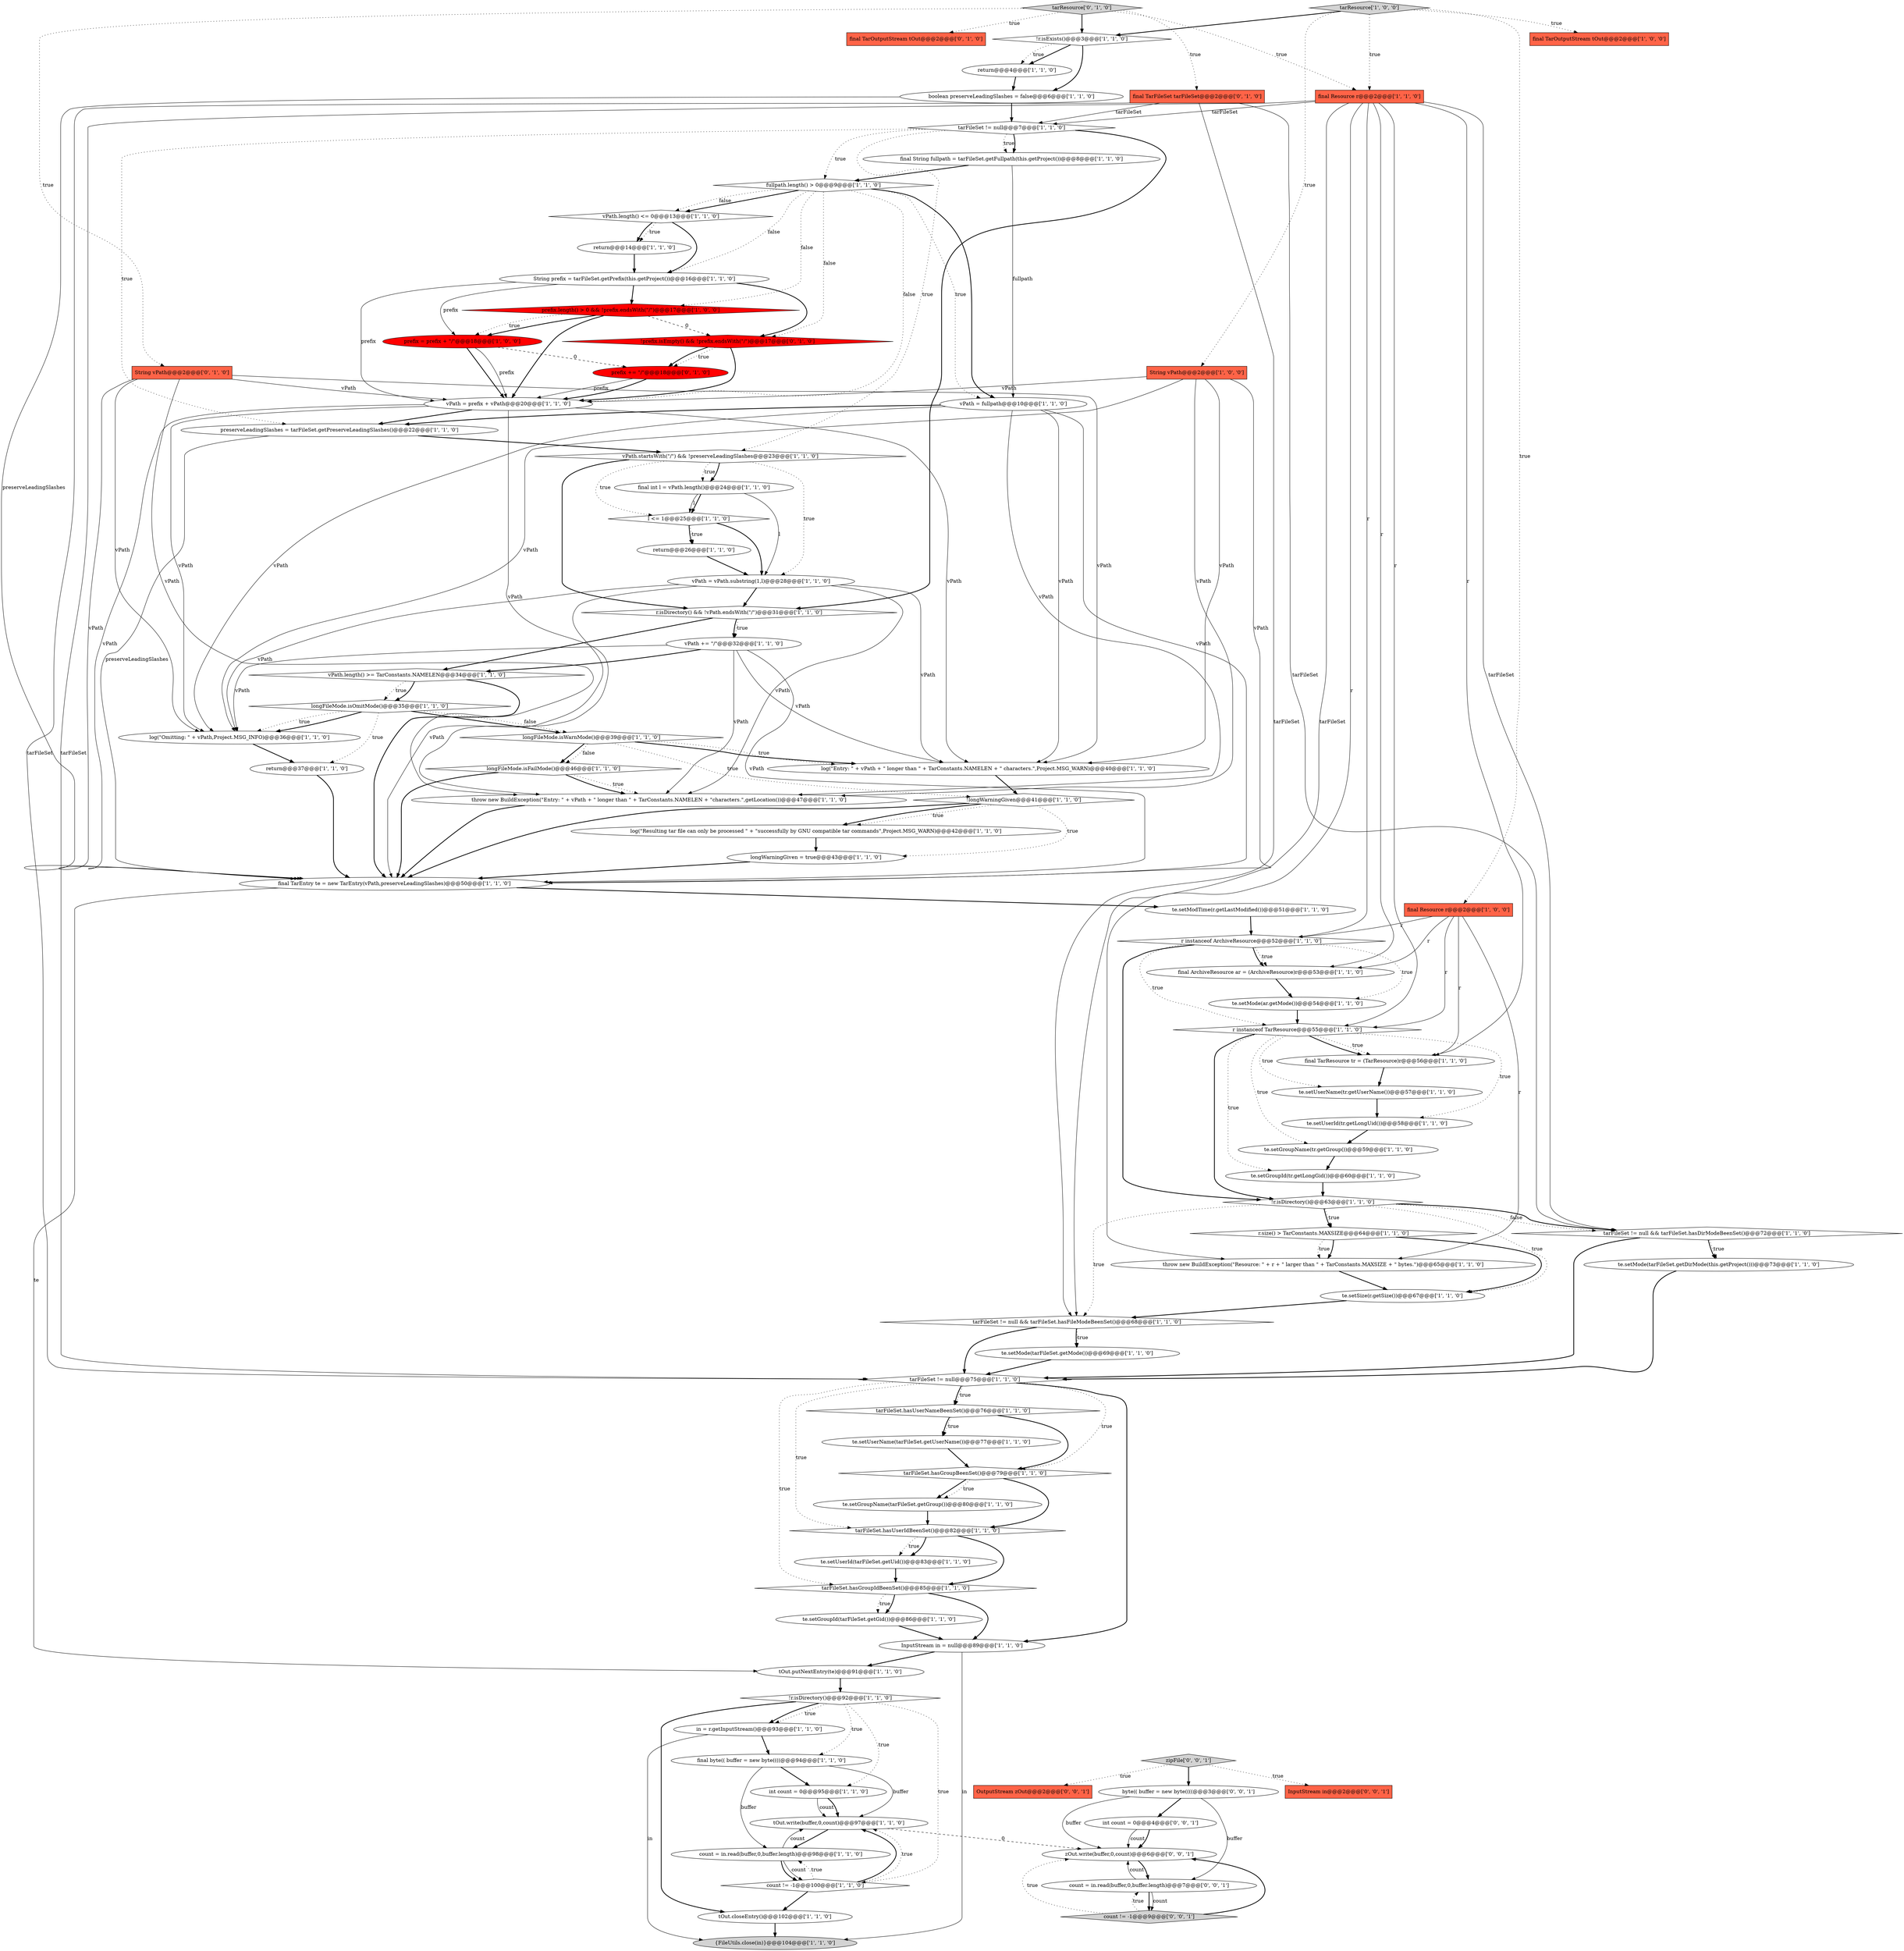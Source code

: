 digraph {
24 [style = filled, label = "te.setGroupId(tarFileSet.getGid())@@@86@@@['1', '1', '0']", fillcolor = white, shape = ellipse image = "AAA0AAABBB1BBB"];
13 [style = filled, label = "te.setMode(ar.getMode())@@@54@@@['1', '1', '0']", fillcolor = white, shape = ellipse image = "AAA0AAABBB1BBB"];
16 [style = filled, label = "te.setGroupName(tarFileSet.getGroup())@@@80@@@['1', '1', '0']", fillcolor = white, shape = ellipse image = "AAA0AAABBB1BBB"];
3 [style = filled, label = "longFileMode.isFailMode()@@@46@@@['1', '1', '0']", fillcolor = white, shape = diamond image = "AAA0AAABBB1BBB"];
11 [style = filled, label = "final ArchiveResource ar = (ArchiveResource)r@@@53@@@['1', '1', '0']", fillcolor = white, shape = ellipse image = "AAA0AAABBB1BBB"];
17 [style = filled, label = "r instanceof ArchiveResource@@@52@@@['1', '1', '0']", fillcolor = white, shape = diamond image = "AAA0AAABBB1BBB"];
88 [style = filled, label = "InputStream in@@@2@@@['0', '0', '1']", fillcolor = tomato, shape = box image = "AAA0AAABBB3BBB"];
26 [style = filled, label = "final String fullpath = tarFileSet.getFullpath(this.getProject())@@@8@@@['1', '1', '0']", fillcolor = white, shape = ellipse image = "AAA0AAABBB1BBB"];
30 [style = filled, label = "te.setSize(r.getSize())@@@67@@@['1', '1', '0']", fillcolor = white, shape = ellipse image = "AAA0AAABBB1BBB"];
71 [style = filled, label = "te.setUserId(tr.getLongUid())@@@58@@@['1', '1', '0']", fillcolor = white, shape = ellipse image = "AAA0AAABBB1BBB"];
78 [style = filled, label = "final TarFileSet tarFileSet@@@2@@@['0', '1', '0']", fillcolor = tomato, shape = box image = "AAA0AAABBB2BBB"];
9 [style = filled, label = "preserveLeadingSlashes = tarFileSet.getPreserveLeadingSlashes()@@@22@@@['1', '1', '0']", fillcolor = white, shape = ellipse image = "AAA0AAABBB1BBB"];
22 [style = filled, label = "tarFileSet.hasUserNameBeenSet()@@@76@@@['1', '1', '0']", fillcolor = white, shape = diamond image = "AAA0AAABBB1BBB"];
47 [style = filled, label = "tarFileSet != null && tarFileSet.hasFileModeBeenSet()@@@68@@@['1', '1', '0']", fillcolor = white, shape = diamond image = "AAA0AAABBB1BBB"];
55 [style = filled, label = "l <= 1@@@25@@@['1', '1', '0']", fillcolor = white, shape = diamond image = "AAA0AAABBB1BBB"];
84 [style = filled, label = "zipFile['0', '0', '1']", fillcolor = lightgray, shape = diamond image = "AAA0AAABBB3BBB"];
60 [style = filled, label = "vPath.length() >= TarConstants.NAMELEN@@@34@@@['1', '1', '0']", fillcolor = white, shape = diamond image = "AAA0AAABBB1BBB"];
54 [style = filled, label = "final TarResource tr = (TarResource)r@@@56@@@['1', '1', '0']", fillcolor = white, shape = ellipse image = "AAA0AAABBB1BBB"];
64 [style = filled, label = "int count = 0@@@95@@@['1', '1', '0']", fillcolor = white, shape = ellipse image = "AAA0AAABBB1BBB"];
85 [style = filled, label = "OutputStream zOut@@@2@@@['0', '0', '1']", fillcolor = tomato, shape = box image = "AAA0AAABBB3BBB"];
69 [style = filled, label = "log(\"Resulting tar file can only be processed \" + \"successfully by GNU compatible tar commands\",Project.MSG_WARN)@@@42@@@['1', '1', '0']", fillcolor = white, shape = ellipse image = "AAA0AAABBB1BBB"];
46 [style = filled, label = "tarFileSet != null@@@7@@@['1', '1', '0']", fillcolor = white, shape = diamond image = "AAA0AAABBB1BBB"];
66 [style = filled, label = "tOut.closeEntry()@@@102@@@['1', '1', '0']", fillcolor = white, shape = ellipse image = "AAA0AAABBB1BBB"];
83 [style = filled, label = "count != -1@@@9@@@['0', '0', '1']", fillcolor = lightgray, shape = diamond image = "AAA0AAABBB3BBB"];
28 [style = filled, label = "!r.isDirectory()@@@63@@@['1', '1', '0']", fillcolor = white, shape = diamond image = "AAA0AAABBB1BBB"];
48 [style = filled, label = "tarFileSet != null && tarFileSet.hasDirModeBeenSet()@@@72@@@['1', '1', '0']", fillcolor = white, shape = diamond image = "AAA0AAABBB1BBB"];
34 [style = filled, label = "longWarningGiven = true@@@43@@@['1', '1', '0']", fillcolor = white, shape = ellipse image = "AAA0AAABBB1BBB"];
75 [style = filled, label = "vPath.startsWith(\"/\") && !preserveLeadingSlashes@@@23@@@['1', '1', '0']", fillcolor = white, shape = diamond image = "AAA0AAABBB1BBB"];
2 [style = filled, label = "te.setModTime(r.getLastModified())@@@51@@@['1', '1', '0']", fillcolor = white, shape = ellipse image = "AAA0AAABBB1BBB"];
5 [style = filled, label = "String prefix = tarFileSet.getPrefix(this.getProject())@@@16@@@['1', '1', '0']", fillcolor = white, shape = ellipse image = "AAA0AAABBB1BBB"];
80 [style = filled, label = "!prefix.isEmpty() && !prefix.endsWith(\"/\")@@@17@@@['0', '1', '0']", fillcolor = red, shape = diamond image = "AAA1AAABBB2BBB"];
0 [style = filled, label = "count != -1@@@100@@@['1', '1', '0']", fillcolor = white, shape = diamond image = "AAA0AAABBB1BBB"];
21 [style = filled, label = "!r.isExists()@@@3@@@['1', '1', '0']", fillcolor = white, shape = diamond image = "AAA0AAABBB1BBB"];
1 [style = filled, label = "log(\"Entry: \" + vPath + \" longer than \" + TarConstants.NAMELEN + \" characters.\",Project.MSG_WARN)@@@40@@@['1', '1', '0']", fillcolor = white, shape = ellipse image = "AAA0AAABBB1BBB"];
76 [style = filled, label = "String vPath@@@2@@@['0', '1', '0']", fillcolor = tomato, shape = box image = "AAA0AAABBB2BBB"];
35 [style = filled, label = "te.setMode(tarFileSet.getDirMode(this.getProject()))@@@73@@@['1', '1', '0']", fillcolor = white, shape = ellipse image = "AAA0AAABBB1BBB"];
38 [style = filled, label = "te.setUserName(tr.getUserName())@@@57@@@['1', '1', '0']", fillcolor = white, shape = ellipse image = "AAA0AAABBB1BBB"];
19 [style = filled, label = "te.setMode(tarFileSet.getMode())@@@69@@@['1', '1', '0']", fillcolor = white, shape = ellipse image = "AAA0AAABBB1BBB"];
56 [style = filled, label = "throw new BuildException(\"Entry: \" + vPath + \" longer than \" + TarConstants.NAMELEN + \"characters.\",getLocation())@@@47@@@['1', '1', '0']", fillcolor = white, shape = ellipse image = "AAA0AAABBB1BBB"];
8 [style = filled, label = "!r.isDirectory()@@@92@@@['1', '1', '0']", fillcolor = white, shape = diamond image = "AAA0AAABBB1BBB"];
29 [style = filled, label = "final TarOutputStream tOut@@@2@@@['1', '0', '0']", fillcolor = tomato, shape = box image = "AAA0AAABBB1BBB"];
74 [style = filled, label = "return@@@37@@@['1', '1', '0']", fillcolor = white, shape = ellipse image = "AAA0AAABBB1BBB"];
31 [style = filled, label = "boolean preserveLeadingSlashes = false@@@6@@@['1', '1', '0']", fillcolor = white, shape = ellipse image = "AAA0AAABBB1BBB"];
86 [style = filled, label = "zOut.write(buffer,0,count)@@@6@@@['0', '0', '1']", fillcolor = white, shape = ellipse image = "AAA0AAABBB3BBB"];
73 [style = filled, label = "r.size() > TarConstants.MAXSIZE@@@64@@@['1', '1', '0']", fillcolor = white, shape = diamond image = "AAA0AAABBB1BBB"];
59 [style = filled, label = "final Resource r@@@2@@@['1', '1', '0']", fillcolor = tomato, shape = box image = "AAA0AAABBB1BBB"];
44 [style = filled, label = "final byte(( buffer = new byte((((@@@94@@@['1', '1', '0']", fillcolor = white, shape = ellipse image = "AAA0AAABBB1BBB"];
18 [style = filled, label = "longFileMode.isOmitMode()@@@35@@@['1', '1', '0']", fillcolor = white, shape = diamond image = "AAA0AAABBB1BBB"];
70 [style = filled, label = "in = r.getInputStream()@@@93@@@['1', '1', '0']", fillcolor = white, shape = ellipse image = "AAA0AAABBB1BBB"];
51 [style = filled, label = "return@@@14@@@['1', '1', '0']", fillcolor = white, shape = ellipse image = "AAA0AAABBB1BBB"];
58 [style = filled, label = "final Resource r@@@2@@@['1', '0', '0']", fillcolor = tomato, shape = box image = "AAA0AAABBB1BBB"];
52 [style = filled, label = "te.setGroupName(tr.getGroup())@@@59@@@['1', '1', '0']", fillcolor = white, shape = ellipse image = "AAA0AAABBB1BBB"];
53 [style = filled, label = "final int l = vPath.length()@@@24@@@['1', '1', '0']", fillcolor = white, shape = ellipse image = "AAA0AAABBB1BBB"];
23 [style = filled, label = "fullpath.length() > 0@@@9@@@['1', '1', '0']", fillcolor = white, shape = diamond image = "AAA0AAABBB1BBB"];
82 [style = filled, label = "count = in.read(buffer,0,buffer.length)@@@7@@@['0', '0', '1']", fillcolor = white, shape = ellipse image = "AAA0AAABBB3BBB"];
79 [style = filled, label = "prefix += \"/\"@@@18@@@['0', '1', '0']", fillcolor = red, shape = ellipse image = "AAA1AAABBB2BBB"];
57 [style = filled, label = "vPath.length() <= 0@@@13@@@['1', '1', '0']", fillcolor = white, shape = diamond image = "AAA0AAABBB1BBB"];
68 [style = filled, label = "InputStream in = null@@@89@@@['1', '1', '0']", fillcolor = white, shape = ellipse image = "AAA0AAABBB1BBB"];
40 [style = filled, label = "te.setUserId(tarFileSet.getUid())@@@83@@@['1', '1', '0']", fillcolor = white, shape = ellipse image = "AAA0AAABBB1BBB"];
89 [style = filled, label = "byte(( buffer = new byte((((@@@3@@@['0', '0', '1']", fillcolor = white, shape = ellipse image = "AAA0AAABBB3BBB"];
32 [style = filled, label = "longFileMode.isWarnMode()@@@39@@@['1', '1', '0']", fillcolor = white, shape = diamond image = "AAA0AAABBB1BBB"];
63 [style = filled, label = "tarResource['1', '0', '0']", fillcolor = lightgray, shape = diamond image = "AAA0AAABBB1BBB"];
49 [style = filled, label = "tarFileSet.hasGroupBeenSet()@@@79@@@['1', '1', '0']", fillcolor = white, shape = diamond image = "AAA0AAABBB1BBB"];
4 [style = filled, label = "r.isDirectory() && !vPath.endsWith(\"/\")@@@31@@@['1', '1', '0']", fillcolor = white, shape = diamond image = "AAA0AAABBB1BBB"];
41 [style = filled, label = "vPath = fullpath@@@10@@@['1', '1', '0']", fillcolor = white, shape = ellipse image = "AAA0AAABBB1BBB"];
37 [style = filled, label = "String vPath@@@2@@@['1', '0', '0']", fillcolor = tomato, shape = box image = "AAA0AAABBB1BBB"];
15 [style = filled, label = "tarFileSet.hasGroupIdBeenSet()@@@85@@@['1', '1', '0']", fillcolor = white, shape = diamond image = "AAA0AAABBB1BBB"];
81 [style = filled, label = "tarResource['0', '1', '0']", fillcolor = lightgray, shape = diamond image = "AAA0AAABBB2BBB"];
10 [style = filled, label = "te.setGroupId(tr.getLongGid())@@@60@@@['1', '1', '0']", fillcolor = white, shape = ellipse image = "AAA0AAABBB1BBB"];
7 [style = filled, label = "!longWarningGiven@@@41@@@['1', '1', '0']", fillcolor = white, shape = diamond image = "AAA0AAABBB1BBB"];
65 [style = filled, label = "te.setUserName(tarFileSet.getUserName())@@@77@@@['1', '1', '0']", fillcolor = white, shape = ellipse image = "AAA0AAABBB1BBB"];
36 [style = filled, label = "return@@@26@@@['1', '1', '0']", fillcolor = white, shape = ellipse image = "AAA0AAABBB1BBB"];
77 [style = filled, label = "final TarOutputStream tOut@@@2@@@['0', '1', '0']", fillcolor = tomato, shape = box image = "AAA0AAABBB2BBB"];
72 [style = filled, label = "vPath = prefix + vPath@@@20@@@['1', '1', '0']", fillcolor = white, shape = ellipse image = "AAA0AAABBB1BBB"];
87 [style = filled, label = "int count = 0@@@4@@@['0', '0', '1']", fillcolor = white, shape = ellipse image = "AAA0AAABBB3BBB"];
39 [style = filled, label = "r instanceof TarResource@@@55@@@['1', '1', '0']", fillcolor = white, shape = diamond image = "AAA0AAABBB1BBB"];
62 [style = filled, label = "final TarEntry te = new TarEntry(vPath,preserveLeadingSlashes)@@@50@@@['1', '1', '0']", fillcolor = white, shape = ellipse image = "AAA0AAABBB1BBB"];
12 [style = filled, label = "log(\"Omitting: \" + vPath,Project.MSG_INFO)@@@36@@@['1', '1', '0']", fillcolor = white, shape = ellipse image = "AAA0AAABBB1BBB"];
20 [style = filled, label = "tarFileSet.hasUserIdBeenSet()@@@82@@@['1', '1', '0']", fillcolor = white, shape = diamond image = "AAA0AAABBB1BBB"];
43 [style = filled, label = "tOut.putNextEntry(te)@@@91@@@['1', '1', '0']", fillcolor = white, shape = ellipse image = "AAA0AAABBB1BBB"];
25 [style = filled, label = "return@@@4@@@['1', '1', '0']", fillcolor = white, shape = ellipse image = "AAA0AAABBB1BBB"];
6 [style = filled, label = "throw new BuildException(\"Resource: \" + r + \" larger than \" + TarConstants.MAXSIZE + \" bytes.\")@@@65@@@['1', '1', '0']", fillcolor = white, shape = ellipse image = "AAA0AAABBB1BBB"];
14 [style = filled, label = "tarFileSet != null@@@75@@@['1', '1', '0']", fillcolor = white, shape = diamond image = "AAA0AAABBB1BBB"];
27 [style = filled, label = "prefix = prefix + \"/\"@@@18@@@['1', '0', '0']", fillcolor = red, shape = ellipse image = "AAA1AAABBB1BBB"];
67 [style = filled, label = "prefix.length() > 0 && !prefix.endsWith(\"/\")@@@17@@@['1', '0', '0']", fillcolor = red, shape = diamond image = "AAA1AAABBB1BBB"];
50 [style = filled, label = "vPath += \"/\"@@@32@@@['1', '1', '0']", fillcolor = white, shape = ellipse image = "AAA0AAABBB1BBB"];
42 [style = filled, label = "count = in.read(buffer,0,buffer.length)@@@98@@@['1', '1', '0']", fillcolor = white, shape = ellipse image = "AAA0AAABBB1BBB"];
61 [style = filled, label = "tOut.write(buffer,0,count)@@@97@@@['1', '1', '0']", fillcolor = white, shape = ellipse image = "AAA0AAABBB1BBB"];
33 [style = filled, label = "vPath = vPath.substring(1,l)@@@28@@@['1', '1', '0']", fillcolor = white, shape = ellipse image = "AAA0AAABBB1BBB"];
45 [style = filled, label = "{FileUtils.close(in)}@@@104@@@['1', '1', '0']", fillcolor = lightgray, shape = ellipse image = "AAA0AAABBB1BBB"];
51->5 [style = bold, label=""];
44->42 [style = solid, label="buffer"];
55->36 [style = bold, label=""];
7->62 [style = bold, label=""];
53->55 [style = solid, label="l"];
49->16 [style = bold, label=""];
81->76 [style = dotted, label="true"];
75->53 [style = dotted, label="true"];
64->61 [style = solid, label="count"];
58->11 [style = solid, label="r"];
4->50 [style = dotted, label="true"];
7->69 [style = dotted, label="true"];
59->39 [style = solid, label="r"];
7->34 [style = dotted, label="true"];
84->88 [style = dotted, label="true"];
68->43 [style = bold, label=""];
28->48 [style = dotted, label="false"];
81->78 [style = dotted, label="true"];
40->15 [style = bold, label=""];
89->87 [style = bold, label=""];
14->22 [style = dotted, label="true"];
41->9 [style = bold, label=""];
39->54 [style = bold, label=""];
48->35 [style = bold, label=""];
37->56 [style = solid, label="vPath"];
50->56 [style = solid, label="vPath"];
7->69 [style = bold, label=""];
36->33 [style = bold, label=""];
72->1 [style = solid, label="vPath"];
20->40 [style = dotted, label="true"];
57->51 [style = dotted, label="true"];
3->62 [style = bold, label=""];
22->65 [style = bold, label=""];
70->44 [style = bold, label=""];
23->57 [style = bold, label=""];
84->89 [style = bold, label=""];
60->18 [style = dotted, label="true"];
81->59 [style = dotted, label="true"];
25->31 [style = bold, label=""];
28->30 [style = dotted, label="true"];
70->45 [style = solid, label="in"];
73->6 [style = bold, label=""];
21->31 [style = bold, label=""];
0->66 [style = bold, label=""];
37->72 [style = solid, label="vPath"];
27->79 [style = dashed, label="0"];
76->56 [style = solid, label="vPath"];
11->13 [style = bold, label=""];
43->8 [style = bold, label=""];
84->85 [style = dotted, label="true"];
18->32 [style = bold, label=""];
8->0 [style = dotted, label="true"];
82->86 [style = solid, label="count"];
31->46 [style = bold, label=""];
50->1 [style = solid, label="vPath"];
54->38 [style = bold, label=""];
76->72 [style = solid, label="vPath"];
23->57 [style = dotted, label="false"];
32->3 [style = bold, label=""];
62->2 [style = bold, label=""];
5->27 [style = solid, label="prefix"];
20->15 [style = bold, label=""];
58->54 [style = solid, label="r"];
79->72 [style = solid, label="prefix"];
55->36 [style = dotted, label="true"];
17->39 [style = dotted, label="true"];
66->45 [style = bold, label=""];
83->86 [style = bold, label=""];
67->27 [style = bold, label=""];
76->62 [style = solid, label="vPath"];
80->79 [style = dotted, label="true"];
83->82 [style = dotted, label="true"];
23->5 [style = dotted, label="false"];
33->12 [style = solid, label="vPath"];
57->51 [style = bold, label=""];
78->48 [style = solid, label="tarFileSet"];
28->73 [style = bold, label=""];
58->39 [style = solid, label="r"];
89->86 [style = solid, label="buffer"];
15->24 [style = dotted, label="true"];
75->33 [style = dotted, label="true"];
53->33 [style = solid, label="l"];
73->30 [style = bold, label=""];
72->12 [style = solid, label="vPath"];
60->62 [style = bold, label=""];
14->22 [style = bold, label=""];
32->3 [style = dotted, label="false"];
18->12 [style = bold, label=""];
23->41 [style = dotted, label="true"];
56->62 [style = bold, label=""];
71->52 [style = bold, label=""];
0->42 [style = dotted, label="true"];
59->47 [style = solid, label="tarFileSet"];
18->32 [style = dotted, label="false"];
21->25 [style = bold, label=""];
46->75 [style = dotted, label="true"];
26->41 [style = solid, label="fullpath"];
72->62 [style = solid, label="vPath"];
22->49 [style = bold, label=""];
33->56 [style = solid, label="vPath"];
75->4 [style = bold, label=""];
80->79 [style = bold, label=""];
59->14 [style = solid, label="tarFileSet"];
8->64 [style = dotted, label="true"];
46->4 [style = bold, label=""];
87->86 [style = solid, label="count"];
34->62 [style = bold, label=""];
57->5 [style = bold, label=""];
44->61 [style = solid, label="buffer"];
39->10 [style = dotted, label="true"];
41->62 [style = solid, label="vPath"];
30->47 [style = bold, label=""];
83->86 [style = dotted, label="true"];
41->1 [style = solid, label="vPath"];
76->12 [style = solid, label="vPath"];
59->6 [style = solid, label="r"];
16->20 [style = bold, label=""];
58->6 [style = solid, label="r"];
82->83 [style = solid, label="count"];
72->9 [style = bold, label=""];
63->29 [style = dotted, label="true"];
78->14 [style = solid, label="tarFileSet"];
2->17 [style = bold, label=""];
59->17 [style = solid, label="r"];
14->68 [style = bold, label=""];
3->56 [style = dotted, label="true"];
37->1 [style = solid, label="vPath"];
79->72 [style = bold, label=""];
80->72 [style = bold, label=""];
63->59 [style = dotted, label="true"];
47->19 [style = dotted, label="true"];
33->4 [style = bold, label=""];
48->14 [style = bold, label=""];
62->43 [style = solid, label="te"];
32->7 [style = dotted, label="true"];
24->68 [style = bold, label=""];
67->80 [style = dashed, label="0"];
89->82 [style = solid, label="buffer"];
13->39 [style = bold, label=""];
58->17 [style = solid, label="r"];
23->41 [style = bold, label=""];
38->71 [style = bold, label=""];
67->72 [style = bold, label=""];
1->7 [style = bold, label=""];
35->14 [style = bold, label=""];
42->0 [style = bold, label=""];
37->62 [style = solid, label="vPath"];
15->68 [style = bold, label=""];
82->83 [style = bold, label=""];
21->25 [style = dotted, label="true"];
27->72 [style = solid, label="prefix"];
50->12 [style = solid, label="vPath"];
23->72 [style = dotted, label="false"];
81->21 [style = bold, label=""];
60->18 [style = bold, label=""];
5->67 [style = bold, label=""];
74->62 [style = bold, label=""];
50->60 [style = bold, label=""];
19->14 [style = bold, label=""];
86->82 [style = bold, label=""];
42->0 [style = solid, label="count"];
0->61 [style = bold, label=""];
32->1 [style = bold, label=""];
33->1 [style = solid, label="vPath"];
61->42 [style = bold, label=""];
48->35 [style = dotted, label="true"];
64->61 [style = bold, label=""];
6->30 [style = bold, label=""];
14->49 [style = dotted, label="true"];
63->21 [style = bold, label=""];
68->45 [style = solid, label="in"];
4->50 [style = bold, label=""];
32->1 [style = dotted, label="true"];
87->86 [style = bold, label=""];
8->66 [style = bold, label=""];
49->20 [style = bold, label=""];
73->6 [style = dotted, label="true"];
39->54 [style = dotted, label="true"];
23->67 [style = dotted, label="false"];
17->11 [style = dotted, label="true"];
49->16 [style = dotted, label="true"];
9->75 [style = bold, label=""];
53->55 [style = bold, label=""];
59->54 [style = solid, label="r"];
10->28 [style = bold, label=""];
39->52 [style = dotted, label="true"];
28->47 [style = dotted, label="true"];
46->23 [style = dotted, label="true"];
22->65 [style = dotted, label="true"];
63->58 [style = dotted, label="true"];
61->86 [style = dashed, label="0"];
5->72 [style = solid, label="prefix"];
42->61 [style = solid, label="count"];
39->38 [style = dotted, label="true"];
4->60 [style = bold, label=""];
8->70 [style = dotted, label="true"];
23->80 [style = dotted, label="false"];
5->80 [style = bold, label=""];
72->56 [style = solid, label="vPath"];
8->44 [style = dotted, label="true"];
0->61 [style = dotted, label="true"];
78->47 [style = solid, label="tarFileSet"];
59->11 [style = solid, label="r"];
27->72 [style = bold, label=""];
52->10 [style = bold, label=""];
50->62 [style = solid, label="vPath"];
78->46 [style = solid, label="tarFileSet"];
33->62 [style = solid, label="vPath"];
39->71 [style = dotted, label="true"];
12->74 [style = bold, label=""];
17->11 [style = bold, label=""];
39->28 [style = bold, label=""];
46->9 [style = dotted, label="true"];
46->26 [style = dotted, label="true"];
59->48 [style = solid, label="tarFileSet"];
9->62 [style = solid, label="preserveLeadingSlashes"];
14->20 [style = dotted, label="true"];
14->15 [style = dotted, label="true"];
17->28 [style = bold, label=""];
20->40 [style = bold, label=""];
18->12 [style = dotted, label="true"];
28->73 [style = dotted, label="true"];
46->26 [style = bold, label=""];
8->70 [style = bold, label=""];
15->24 [style = bold, label=""];
26->23 [style = bold, label=""];
47->19 [style = bold, label=""];
75->55 [style = dotted, label="true"];
63->37 [style = dotted, label="true"];
44->64 [style = bold, label=""];
28->48 [style = bold, label=""];
81->77 [style = dotted, label="true"];
37->12 [style = solid, label="vPath"];
31->62 [style = solid, label="preserveLeadingSlashes"];
17->13 [style = dotted, label="true"];
75->53 [style = bold, label=""];
41->56 [style = solid, label="vPath"];
76->1 [style = solid, label="vPath"];
18->74 [style = dotted, label="true"];
55->33 [style = bold, label=""];
41->12 [style = solid, label="vPath"];
69->34 [style = bold, label=""];
47->14 [style = bold, label=""];
65->49 [style = bold, label=""];
67->27 [style = dotted, label="true"];
3->56 [style = bold, label=""];
59->46 [style = solid, label="tarFileSet"];
}
